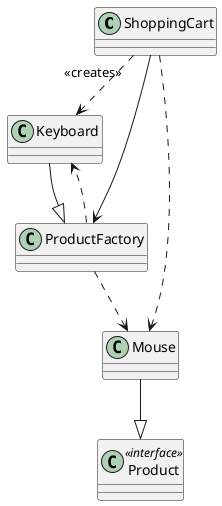 @startuml
'https://plantuml.com/class-diagram
class ShoppingCart
class Product <<interface>>
class Keyboard
class Mouse
class ProductFactory

ShoppingCart --> ProductFactory
Keyboard --|> ProductFactory

ProductFactory ..> Keyboard
ProductFactory ..> Mouse


Mouse --|> Product
ShoppingCart "<<creates>>"..> Keyboard
ShoppingCart ..> Mouse

@enduml
